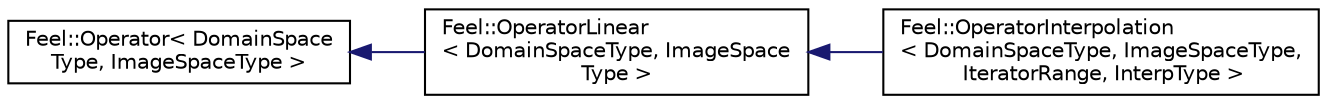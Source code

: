 digraph "Graphical Class Hierarchy"
{
 // LATEX_PDF_SIZE
  edge [fontname="Helvetica",fontsize="10",labelfontname="Helvetica",labelfontsize="10"];
  node [fontname="Helvetica",fontsize="10",shape=record];
  rankdir="LR";
  Node0 [label="Feel::Operator\< DomainSpace\lType, ImageSpaceType \>",height=0.2,width=0.4,color="black", fillcolor="white", style="filled",URL="$classFeel_1_1Operator.html",tooltip=" "];
  Node0 -> Node1 [dir="back",color="midnightblue",fontsize="10",style="solid",fontname="Helvetica"];
  Node1 [label="Feel::OperatorLinear\l\< DomainSpaceType, ImageSpace\lType \>",height=0.2,width=0.4,color="black", fillcolor="white", style="filled",URL="$classFeel_1_1OperatorLinear.html",tooltip=" "];
  Node1 -> Node2 [dir="back",color="midnightblue",fontsize="10",style="solid",fontname="Helvetica"];
  Node2 [label="Feel::OperatorInterpolation\l\< DomainSpaceType, ImageSpaceType,\l IteratorRange, InterpType \>",height=0.2,width=0.4,color="black", fillcolor="white", style="filled",URL="$classFeel_1_1OperatorInterpolation.html",tooltip="Global interpolation operator."];
}

